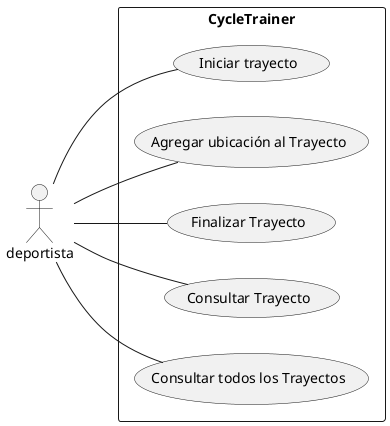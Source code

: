 @startuml "casos-de-uso"
left to right direction
skinparam packageStyle rectangle

actor deportista
rectangle CycleTrainer {
  deportista -- (Iniciar trayecto)
  deportista -- (Agregar ubicación al Trayecto)
  deportista -- (Finalizar Trayecto)
  deportista -- (Consultar Trayecto)
  deportista -- (Consultar todos los Trayectos)
}

@enduml
